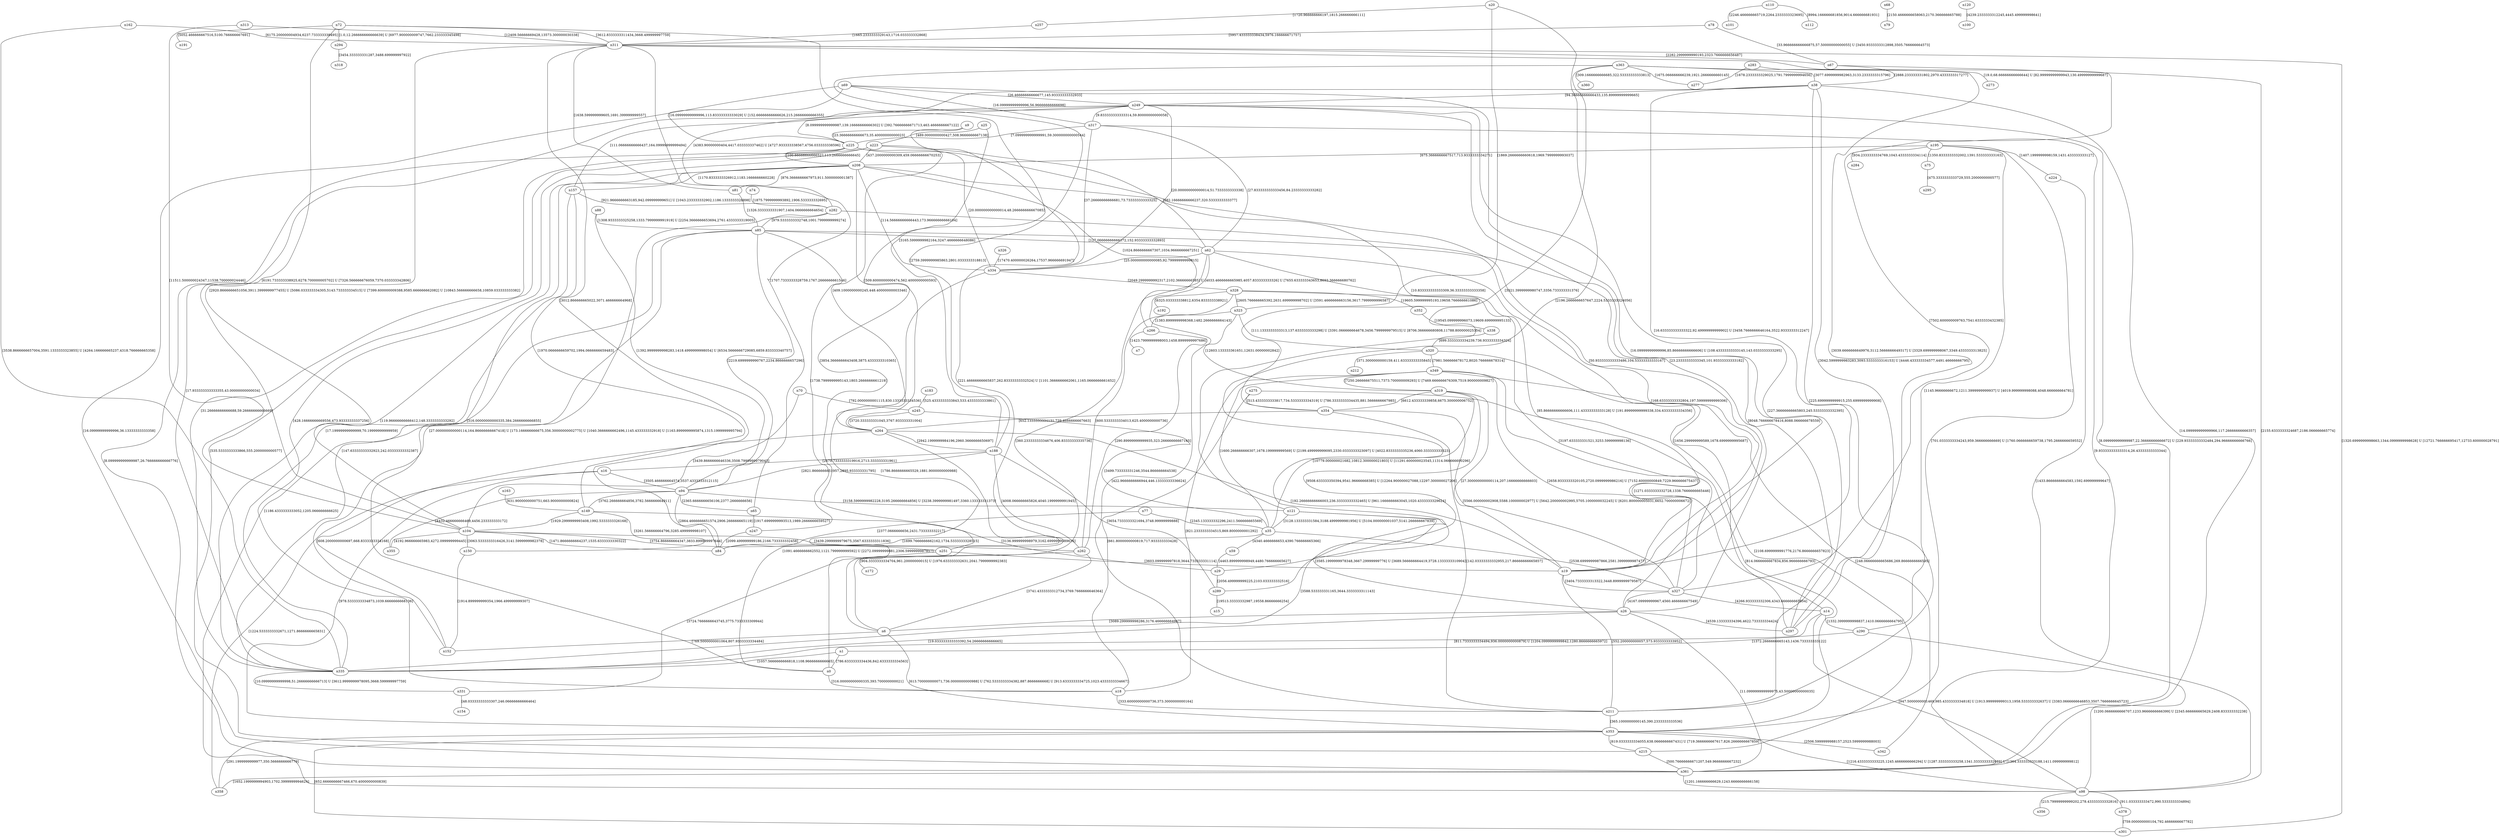 graph {
	n72--n294 [label="[1.0,12.266666666666639] U [6977.900000009747,7662.233333345498]"];
	n354--n208 [label="[10.833333333333309,36.33333333333358]"];
	n331--n154 [label="[48.03333333333307,246.06666666666464]"];
	n317--n225 [label="[7.099999999999991,59.300000000000544]"];
	n249--n225 [label="[8.099999999999987,139.16666666666302] U [392.76666666671713,463.4666666667122]"];
	n249--n317 [label="[9.833333333333314,59.80000000000058]"];
	n361--n225 [label="[8.099999999999987,26.766666666666776]"];
	n361--n317 [label="[9.933333333333314,26.43333333333344]"];
	n361--n249 [label="[8.099999999999987,22.36666666666672] U [229.93333333332484,294.96666666666766]"];
	n335--n225 [label="[31.26666666666688,59.26666666666669]"];
	n335--n331 [label="[10.09999999999998,51.26666666666713] U [3612.9999999978095,3668.599999997759]"];
	n335--n249 [label="[17.933333333333355,43.00000000000034]"];
	n26--n249 [label="[23.23333333333345,101.93333333333182]"];
	n26--n361 [label="[11.099999999999975,43.50000000000035]"];
	n26--n335 [label="[19.033333333333392,54.26666666666665]"];
	n38--n361 [label="[14.099999999999966,117.26666666666357]"];
	n38--n19 [label="[16.633333333333322,92.49999999999902] U [3458.7666666646164,3522.9333333312247]"];
	n157--n335 [label="[17.19999999999999,70.19999999999959]"];
	n69--n225 [label="[16.09999999999996,113.83333333333029] U [152.66666666666626,215.26666666666355]"];
	n69--n317 [label="[16.09999999999996,56.96666666666698]"];
	n69--n249 [label="[26.46666666666677,145.93333333332933]"];
	n69--n361 [label="[16.09999999999996,36.13333333333358]"];
	n69--n26 [label="[16.09999999999996,85.86666666666606] U [108.43333333333145,143.0333333333295]"];
	n319--n19 [label="[27.300000000000114,207.16666666666603]"];
	n283--n273 [label="[19.0,68.66666666666644] U [82.99999999999943,130.49999999999687]"];
	n334--n225 [label="[20.000000000000014,48.266666666667085]"];
	n334--n317 [label="[37.26666666666681,73.73333333333325]"];
	n334--n249 [label="[20.000000000000014,51.7333333333338]"];
	n9--n225 [label="[23.36666666666673,35.40000000000023]"];
	n62--n317 [label="[27.833333333333456,84.23333333333282]"];
	n62--n334 [label="[25.000000000000085,92.79999999999815]"];
	n152--n282 [label="[27.000000000000114,164.86666666667418] U [173.166666666675,356.30000000002775] U [1040.3666666662496,1145.433333332918] U [1163.8999999995874,1315.1999999995794]"];
	n88--n85 [label="[1308.9333333325258,1333.7999999991919] U [2254.3666666653694,2761.4333333319005]"];
	n78--n67 [label="[33.966666666666875,57.50000000000055] U [3450.9333333312898,3505.766666664573]"];
	n225--n19 [label="[50.933333333333486,104.53333333333167]"];
	n38--n249 [label="[94.36666666666433,135.89999999999665]"];
	n208--n157 [label="[1170.8333333326912,1183.1666666660228]"];
	n19--n62 [label="[85.86666666666606,111.43333333333128] U [191.89999999999338,334.63333333334356]"];
	n225--n208 [label="[100.66666666666522,113.2666666666645]"];
	n323--n320 [label="[111.1333333333313,137.6333333333298] U [3391.066666664678,3456.7999999979515] U [8706.366666680808,11788.800000025354]"];
	n334--n208 [label="[114.56666666666443,173.96666666666104]"];
	n208--n335 [label="[119.96666666666412,148.3333333333292]"];
	n249--n157 [label="[111.06666666666437,164.09999999999494]"];
	n354--n211 [label="[142.03333333332955,217.86666666665857]"];
	n85--n62 [label="[127.06666666666372,152.93333333332893]"];
	n85--n335 [label="[147.63333333332923,242.03333333332387]"];
	n19--n264 [label="[192.26666666666003,236.33333333332465] U [961.1666666663045,1020.4333333329624]"];
	n19--n85 [label="[168.63333333332804,197.59999999999306]"];
	n282--n38 [label="[4383.90000000404,4417.033333337462] U [4727.933333338567,4756.033333338596]"];
	n9--n6 [label="[221.46666666665837,262.83333333332524] U [1101.3666666662061,1165.0666666661652]"];
	n38--n211 [label="[225.6999999999915,255.6999999999908]"];
	n98--n356 [label="[215.79999999999202,278.43333333332816]"];
	n249--n211 [label="[227.36666666665803,245.53333333332395]"];
	n266--n262 [label="[290.89999999999935,323.26666666667165]"];
	n349--n342 [label="[248.06666666665686,269.8666666666595]"];
	n275--n354 [label="[513.4333333333817,734.5333333334319] U [786.3333333334435,881.5666666667985]"];
	n353--n358 [label="[291.1999999999977,350.5666666666779]"];
	n223--n62 [label="[282.16666666666237,320.5333333333377]"];
	n363--n360 [label="[309.1666666666685,322.53333333333813]"];
	n0--n208 [label="[316.00000000000335,384.2666666666855]"];
	n0--n18 [label="[316.00000000000335,393.700000000021]"];
	n282--n85 [label="[979.5333333332748,1001.7999999999274]"];
	n6--n62 [label="[360.23333333334676,406.83333333335736]"];
	n18--n211 [label="[333.60000000000736,373.3000000000164]"];
	n152--n264 [label="[608.2000000000697,668.8333333334168]"];
	n211--n353 [label="[365.1000000000145,390.2333333333536]"];
	n320--n212 [label="[371.3000000000159,411.63333333335845]"];
	n211--n62 [label="[422.9666666666944,446.13333333336624]"];
	n183--n245 [label="[525.4333333333843,533.4333333333861]"];
	n223--n208 [label="[437.2000000000309,459.06666666670253]"];
	n223--n18 [label="[428.16666666669556,473.93333333337256]"];
	n354--n264 [label="[652.1333333334131,739.4666666667663]"];
	n215--n361 [label="[500.76666666671207,549.9666666667232]"];
	n75--n295 [label="[475.3333333333729,555.2000000000577]"];
	n223--n264 [label="[409.1000000000245,448.40000000003346]"];
	n25--n264 [label="[509.6000000000474,562.4000000000593]"];
	n25--n223 [label="[489.0000000000427,508.9666666667138]"];
	n195--n208 [label="[675.3666666667517,713.9333333334271]"];
	n6--n152 [label="[769.5000000001064,807.9333333334484]"];
	n275--n18 [label="[661.8000000000819,717.933333333428]"];
	n6--n353 [label="[613.700000000071,736.0000000000988] U [762.5333333334382,887.8666666668] U [913.6333333334725,1023.4333333334667]"];
	n223--n215 [label="[535.5333333333866,555.2000000000577]"];
	n14--n335 [label="[811.7333333334494,936.0000000000879] U [1204.0999999999842,1280.8666666665972]"];
	n328--n262 [label="[600.5333333334013,625.4000000000736]"];
	n163--n149 [label="[631.9000000000751,663.9000000000824]"];
	n1--n0 [label="[786.6333333334436,842.6333333334563]"];
	n301--n353 [label="[652.6666666667466,670.4000000000839]"];
	n353--n215 [label="[619.0333333334055,638.0666666667431] U [719.3666666667617,826.2666666667859]"];
	n275--n353 [label="[814.0666666667834,856.966666666793]"];
	n211--n19 [label="[552.200000000057,573.9333333333952]"];
	n338--n320 [label="[699.3333333334239,736.9333333334324]"];
	n195--n353 [label="[701.0333333334243,959.366666666669] U [1760.0666666659738,1795.2666666659552]"];
	n208--n81 [label="[876.3666666667973,911.5000000001387]"];
	n1--n335 [label="[1057.5666666666818,1108.9666666666665]"];
	n378--n301 [label="[759.000000000104,792.4666666667782]"];
	n361--n358 [label="[1652.1999999994903,1702.3999999994624]"];
	n208--n266 [label="[1024.8666666667307,1034.9666666667251]"];
	n70--n245 [label="[792.0000000001115,830.1333333334536]"];
	n195--n284 [label="[934.2333333334769,1043.4333333334114]"];
	n18--n349 [label="[821.2333333334515,869.8000000001292]"];
	n262--n172 [label="[904.3333333334704,961.20000000015] U [1976.633333332631,2041.7999999992383]"];
	n14--n98 [label="[947.5000000001469,985.4333333334818] U [1913.999999999313,1958.533333332637] U [3383.0666666646853,3507.7666666645723]"];
	n98--n378 [label="[911.033333333472,990.5333333334894]"];
	n358--n16 [label="[1224.5333333332671,1271.8666666665831]"];
	n98--n85 [label="[1186.4333333333052,1205.066666666625]"];
	n361--n98 [label="[1201.166666666629,1243.6666666666158]"];
	n81--n85 [label="[1326.3333333331907,1404.0666666664654]"];
	n311--n301 [label="[1320.6999999998663,1344.0999999998628] U [12721.766666695417,12733.600000028791]"];
	n16--n353 [label="[978.5333333334873,1039.6666666668136]"];
	n20--n257 [label="[1720.966666666197,1815.266666666111]"];
	n195--n290 [label="[1145.96666666672,1211.3999999999937] U [4019.999999998088,4048.666666664781]"];
	n290--n98 [label="[1200.0666666666707,1233.9666666666399] U [2345.666666665629,2408.833333332238]"];
	n323--n266 [label="[1383.8999999998368,1482.2666666664143]"];
	n98--n353 [label="[1216.4333333333225,1245.4666666666294] U [1287.333333333258,1341.3333333332089] U [1364.333333333188,1411.099999999812]"];
	n311--n81 [label="[1638.599999999605,1691.399999999557]"];
	n257--n311 [label="[1665.2333333329143,1716.033333332868]"];
	n14--n349 [label="[1271.0333333332728,1338.7666666665446]"];
	n74--n282 [label="[1875.7999999993892,1906.533333332695]"];
	n247--n85 [label="[1738.7999999995143,1803.2666666661219]"];
	n14--n290 [label="[1332.3999999998837,1410.0666666664795]"];
	n290--n1 [label="[1372.2666666665143,1436.733333333122]"];
	n20--n323 [label="[1869.2666666660618,1969.7999999993037]"];
	n149--n157 [label="[1970.0666666659702,1994.0666666659483]"];
	n195--n75 [label="[1350.8333333332002,1391.533333333163]"];
	n266--n7 [label="[1423.7999999998003,1458.8999999997686]"];
	n247--n84 [label="[2099.499999999186,2166.733333332458]"];
	n88--n94 [label="[1392.9999999998283,1418.4999999998054] U [6534.5666666729085,6859.833333340757]"];
	n224--n98 [label="[1433.8666666664583,1592.699999999647]"];
	n195--n224 [label="[1407.1999999998159,1431.433333333127]"];
	n104--n84 [label="[1471.8666666664237,1535.6333333330322]"];
	n297--n62 [label="[1656.299999999589,1678.6999999995687]"];
	n35--n349 [label="[1600.266666666307,1678.199999999569] U [2199.499999999095,2330.0333333323097] U [4022.8333333335236,4060.333333333523]"];
	n110--n101 [label="[2246.466666665719,2264.2333333323695]"];
	n363--n277 [label="[1675.066666666239,1921.2666666660145]"];
	n283--n277 [label="[1678.2333333329025,1791.7999999994656]"];
	n150--n152 [label="[1914.899999999354,1966.499999999307]"];
	n77--n35 [label="[2345.133333332296,2411.566666665569]"];
	n162--n335 [label="[3538.8666666657004,3591.1333333323855] U [4264.166666665237,4318.766666665358]"];
	n65--n247 [label="[1917.6999999993513,1989.2666666659527]"];
	n334--n328 [label="[2049.2999999992317,2102.36666666585] U [4033.4666666665985,4057.833333333326] U [7655.633333343653,8693.366666680762]"];
	n68--n79 [label="[2150.4666666658063,2170.366666665788]"];
	n29--n289 [label="[2056.499999999225,2103.033333332516]"];
	n149--n104 [label="[1929.2999999993408,1992.5333333326168]"];
	n98--n67 [label="[2155.6333333324687,2186.066666665774]"];
	n311--n65 [label="[1707.7333333328759,1767.2666666661546]"];
	n35--n84 [label="[1699.7666666662162,1734.5333333328515]"];
	n85--n94 [label="[2219.6999999990767,2234.8666666657296]"];
	n35--n327 [label="[2538.6999999987866,2581.3999999987477]"];
	n349--n327 [label="[2658.9333333320105,2720.0999999986216] U [7152.60000000849,7229.966666675437]"];
	n77--n84 [label="[2377.0666666656,2431.733333332217]"];
	n320--n215 [label="[2108.6999999991776,2176.8666666657823]"];
	n20--n289 [label="[2196.2666666657647,2224.5333333324056]"];
	n289--n188 [label="[3654.7333333321694,3748.99999999888]"];
	n19--n327 [label="[3404.7333333313322,3448.8999999979587]"];
	n311--n84 [label="[3012.866666665022,3071.466666664968]"];
	n353--n342 [label="[2506.5999999988157,2523.5999999988003]"];
	n94--n65 [label="[2365.6666666656106,2377.2666666656]"];
	n157--n282 [label="[921.9666666663185,942.099999999651] U [1043.233333332902,1186.1333333328898]"];
	n294--n318 [label="[3454.333333331287,3488.699999997922]"];
	n328--n323 [label="[2605.766666665392,2631.699999998702] U [3591.4666666663156,3617.7999999996587]"];
	n104--n262 [label="[3439.2999999979675,3567.6333333311836]"];
	n94--n84 [label="[2864.4666666651574,2906.266666665119]"];
	n0--n264 [label="[1091.4666666662552,1121.799999999592] U [2272.09999999881,2306.5999999987857]"];
	n264--n188 [label="[2942.1999999984196,2960.3666666650697]"];
	n188--n72 [label="[3165.5999999982164,3247.4666666648086]"];
	n363--n297 [label="[3039.6666666649976,3112.5666666649317] U [3329.699999998067,3349.4333333313825]"];
	n67--n38 [label="[2888.233333331802,2970.4333333317277]"];
	n311--n104 [label="[2920.8666666651056,3911.3999999977455] U [5086.033333334305,5143.733333334515] U [7399.600000009388,9585.666666662082] U [10843.566666666658,10859.033333333382]"];
	n262--n188 [label="[4008.066666665826,4040.1999999991945]"];
	n363--n188 [label="[2759.3999999985863,2801.0333333318813]"];
	n94--n188 [label="[2821.8666666651957,2895.933333331795]"];
	n363--n38 [label="[3077.6999999982963,3133.2333333315796]"];
	n149--n29 [label="[3136.999999998979,3162.6999999989616]"];
	n94--n149 [label="[3762.266666664856,3782.566666664911]"];
	n297--n38 [label="[3042.5999999983283,3093.5333333316153] U [4446.433333334577,4491.46666666795]"];
	n328--n327 [label="[3197.633333331521,3253.599999998136]"];
	n104--n150 [label="[3063.5333333316426,3141.5999999982378]"];
	n149--n150 [label="[3261.566666664796,3285.499999998107]"];
	n311--n67 [label="[2282.2999999990193,2323.7666666656487]"];
	n251--n19 [label="[3603.099999997818,3644.733333331114]"];
	n72--n311 [label="[3612.8333333311434,3668.499999997759]"];
	n262--n6 [label="[3741.4333333312734,3769.7666666646364]"];
	n245--n35 [label="[3499.733333331246,3544.866666664538]"];
	n188--n16 [label="[2679.7333333319916,2713.333333331961]"];
	n104--n355 [label="[4192.966666665983,4272.099999999445]"];
	n245--n264 [label="[3720.333333331045,3767.933333331004]"];
	n121--n35 [label="[3128.133333331584,3188.4999999981956] U [5104.000000001037,5141.266666667839]"];
	n94--n121 [label="[3158.5999999982228,3195.266666664856] U [3238.3999999981497,3360.133333331373]"];
	n251--n331 [label="[3724.7666666643745,3775.7333333309944]"];
	n104--n251 [label="[3754.866666664347,3833.899999997644]"];
	n363--n121 [label="[3321.3999999980747,3356.733333331376]"];
	n355--n94 [label="[4432.466666666469,4456.233333333172]"];
	n16--n94 [label="[3505.466666664574,3537.4333333312115]"];
	n251--n208 [label="[3854.3666666643408,3875.4333333310365]"];
	n327--n14 [label="[4266.933333332306,4343.666666665854]"];
	n70--n104 [label="[3439.8666666646336,3508.7999999979043]"];
	n121--n335 [label="[3588.533333331165,3644.3333333311143]"];
	n35--n59 [label="[4340.4666666653,4390.766666665366]"];
	n59--n29 [label="[4463.899999998949,4480.766666665627]"];
	n327--n354 [label="[5566.000000002908,5588.100000002977] U [5642.200000002995,5705.1000000032245] U [6201.800000005031,6652.700000006672]"];
	n26--n6 [label="[3089.299999998286,3176.466666664967]"];
	n121--n26 [label="[3585.1999999978348,3667.29999999776] U [3689.566666664419,3728.1333333310904]"];
	n120--n100 [label="[4239.2333333312245,4445.499999998641]"];
	n72--n191 [label="[5052.466666667516,5100.766666667691]"];
	n0--n334 [label="[1786.8666666665529,1881.9000000000988]"];
	n319--n354 [label="[6612.433333339858,6675.300000006752]"];
	n327--n26 [label="[4167.09999999967,4560.466666667549]"];
	n349--n319 [label="[7250.266666675511,7373.700000009293] U [7469.666666676309,7519.900000009827]"];
	n328--n192 [label="[6325.033333338812,6354.833333338921]"];
	n311--n327 [label="[7502.600000009763,7541.6333333432385]"];
	n320--n349 [label="[7981.566666678172,8020.766666678314]"];
	n26--n297 [label="[4539.133333334396,4622.733333334424]"];
	n297--n282 [label="[8048.766666678416,8088.066666678559]"];
	n319--n29 [label="[9508.633333350394,9541.96666668385] U [12264.900000027088,12297.300000027206]"];
	n110--n112 [label="[8994.166666681856,9014.666666681931]"];
	n313--n104 [label="[11511.500000024347,11538.700000024446]"];
	n319--n35 [label="[10779.000000021682,10812.300000021803] U [11291.600000023545,11314.066666690296]"];
	n162--n311 [label="[6175.200000004934,6237.733333338495]"];
	n78--n311 [label="[5957.433333338434,5976.166666671757]"];
	n104--n72 [label="[6191.733333338925,6278.700000005702] U [7326.566666676059,7370.033333342806]"];
	n319--n323 [label="[12603.133333361651,12631.00000002842]"];
	n313--n311 [label="[12409.56666669428,13573.300000030338]"];
	n326--n334 [label="[17470.400000026264,17537.966666691947]"];
	n289--n15 [label="[19513.33333332987,19558.86666666254]"];
	n352--n338 [label="[19545.099999996073,19609.699999995133]"];
	n328--n352 [label="[19605.599999995193,19658.766666661086]"];
}